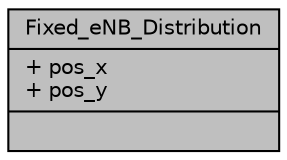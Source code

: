 digraph "Fixed_eNB_Distribution"
{
 // LATEX_PDF_SIZE
  edge [fontname="Helvetica",fontsize="10",labelfontname="Helvetica",labelfontsize="10"];
  node [fontname="Helvetica",fontsize="10",shape=record];
  Node1 [label="{Fixed_eNB_Distribution\n|+ pos_x\l+ pos_y\l|}",height=0.2,width=0.4,color="black", fillcolor="grey75", style="filled", fontcolor="black",tooltip=" "];
}
